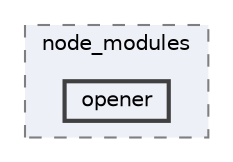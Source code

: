 digraph "C:/Users/arisc/OneDrive/Documents/GitHub/FINAL/EcoEats-Project/node_modules/opener"
{
 // LATEX_PDF_SIZE
  bgcolor="transparent";
  edge [fontname=Helvetica,fontsize=10,labelfontname=Helvetica,labelfontsize=10];
  node [fontname=Helvetica,fontsize=10,shape=box,height=0.2,width=0.4];
  compound=true
  subgraph clusterdir_5091f2b68170d33f954320199e2fed0a {
    graph [ bgcolor="#edf0f7", pencolor="grey50", label="node_modules", fontname=Helvetica,fontsize=10 style="filled,dashed", URL="dir_5091f2b68170d33f954320199e2fed0a.html",tooltip=""]
  dir_48c7307c45c1ff7c413eb74778a9d285 [label="opener", fillcolor="#edf0f7", color="grey25", style="filled,bold", URL="dir_48c7307c45c1ff7c413eb74778a9d285.html",tooltip=""];
  }
}
